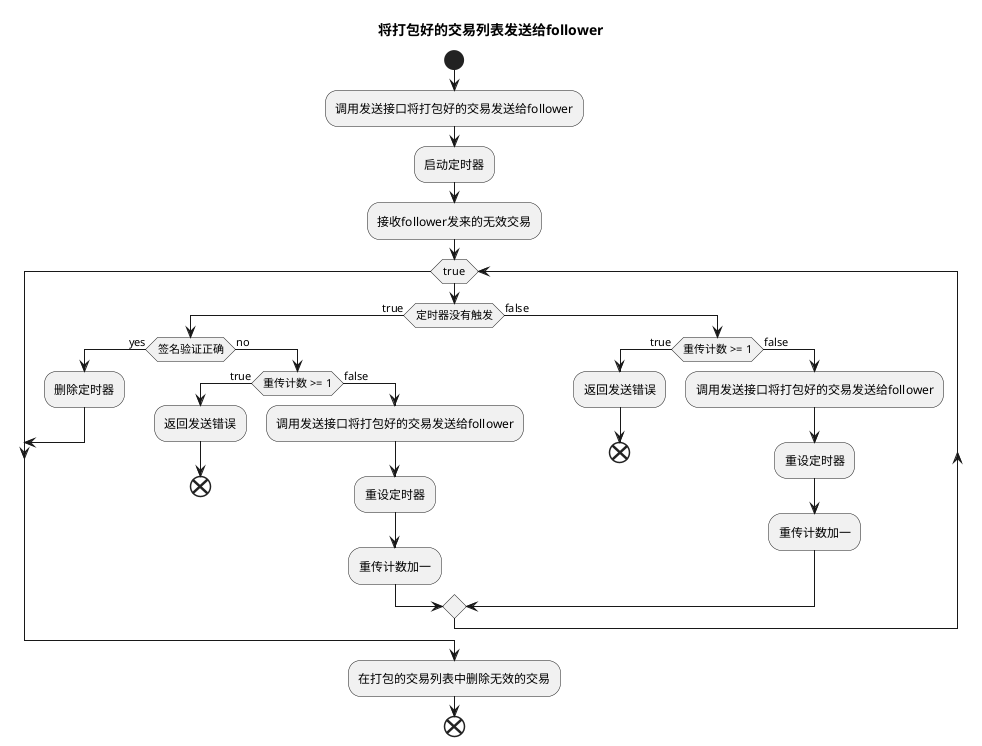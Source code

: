 @startuml
title 将打包好的交易列表发送给follower
start
:调用发送接口将打包好的交易发送给follower;
:启动定时器;
:接收follower发来的无效交易;
while (true)
    if (定时器没有触发) then (true)
    if(签名验证正确)then (yes)
        :删除定时器;
        break
    else(no)
        if (重传计数 >= 1) then (true)
            :返回发送错误;
            end
        else (false)
            :调用发送接口将打包好的交易发送给follower;
            :重设定时器;
            :重传计数加一;
        endif
    endif
    else (false)
        if (重传计数 >= 1) then (true)
            :返回发送错误;
            end
        else (false)
            :调用发送接口将打包好的交易发送给follower;
            :重设定时器;
            :重传计数加一;
        endif
    endif
endwhile
    :在打包的交易列表中删除无效的交易;
end
@enduml